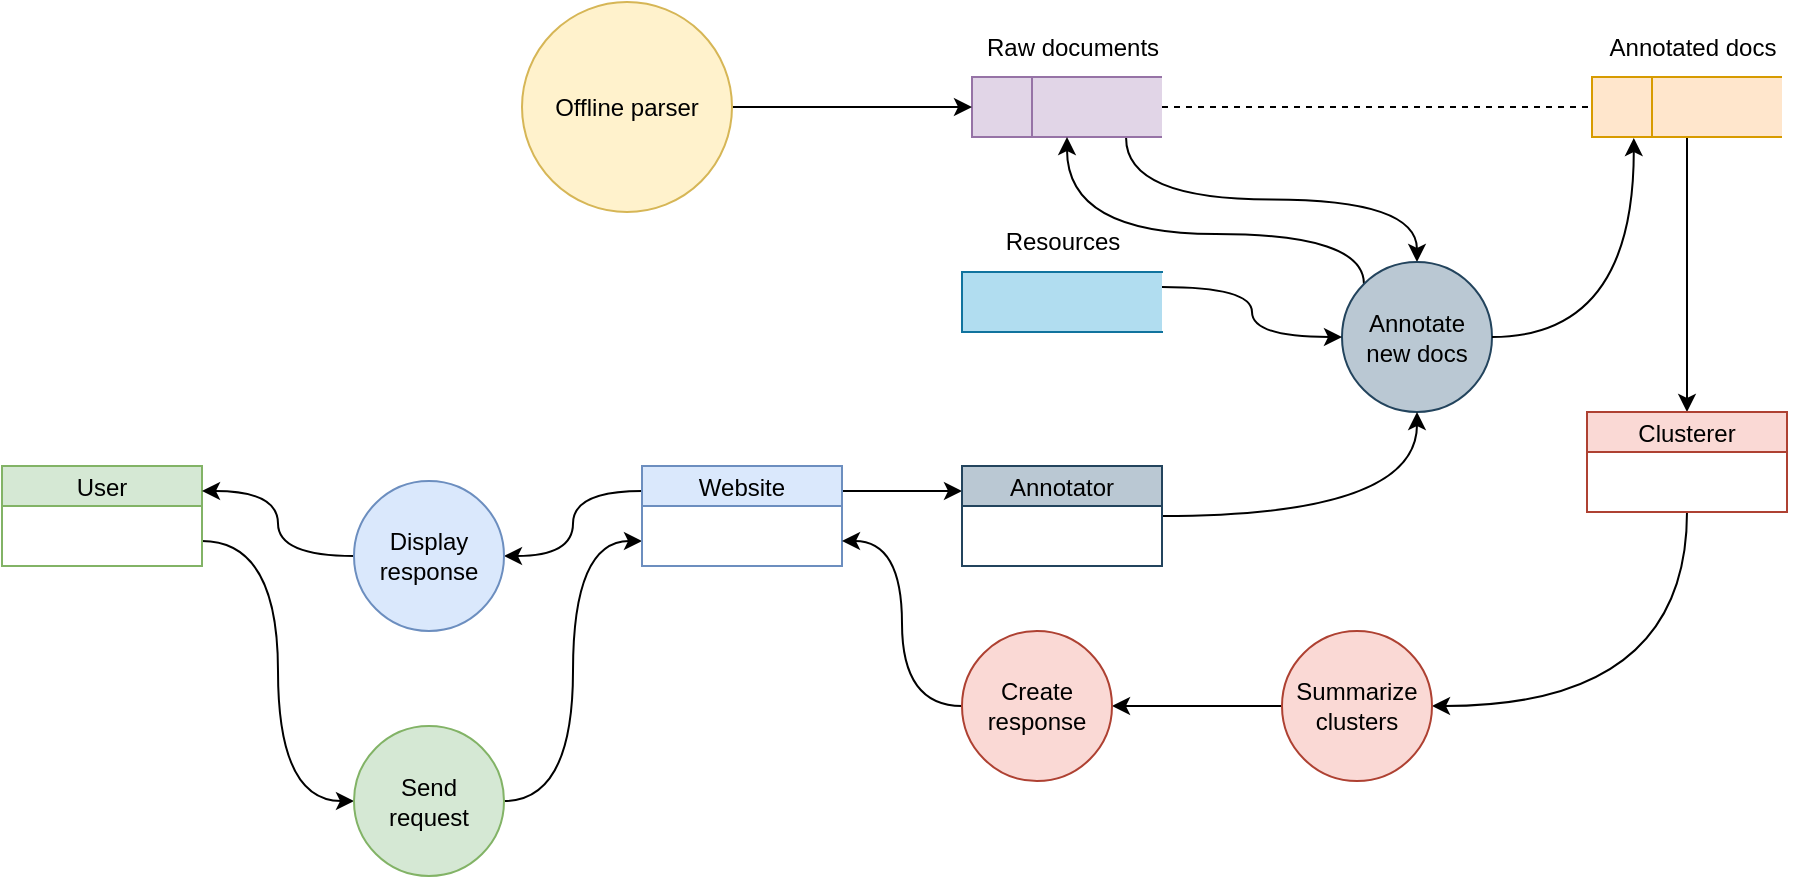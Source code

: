 <mxfile version="24.2.2" type="github">
  <diagram name="Page-1" id="ZlsqcZFTLOjH8oQmTIJ3">
    <mxGraphModel dx="1570" dy="1033" grid="0" gridSize="10" guides="1" tooltips="1" connect="1" arrows="1" fold="1" page="0" pageScale="1" pageWidth="827" pageHeight="1169" math="0" shadow="0">
      <root>
        <mxCell id="0" />
        <mxCell id="1" parent="0" />
        <mxCell id="BAZ7M3TzQ_T2DPc_dyxU-13" style="edgeStyle=orthogonalEdgeStyle;rounded=0;orthogonalLoop=1;jettySize=auto;html=1;exitX=1;exitY=0.75;exitDx=0;exitDy=0;entryX=0;entryY=0.5;entryDx=0;entryDy=0;curved=1;" edge="1" parent="1" source="BAZ7M3TzQ_T2DPc_dyxU-5" target="BAZ7M3TzQ_T2DPc_dyxU-6">
          <mxGeometry relative="1" as="geometry" />
        </mxCell>
        <mxCell id="BAZ7M3TzQ_T2DPc_dyxU-5" value="User" style="swimlane;fontStyle=0;childLayout=stackLayout;horizontal=1;startSize=20;fillColor=#d5e8d4;horizontalStack=0;resizeParent=1;resizeParentMax=0;resizeLast=0;collapsible=0;marginBottom=0;swimlaneFillColor=#ffffff;strokeColor=#82b366;" vertex="1" parent="1">
          <mxGeometry x="40" y="482" width="100" height="50" as="geometry" />
        </mxCell>
        <mxCell id="BAZ7M3TzQ_T2DPc_dyxU-11" style="edgeStyle=orthogonalEdgeStyle;rounded=0;orthogonalLoop=1;jettySize=auto;html=1;exitX=1;exitY=0.5;exitDx=0;exitDy=0;entryX=0;entryY=0.75;entryDx=0;entryDy=0;curved=1;" edge="1" parent="1" source="BAZ7M3TzQ_T2DPc_dyxU-6" target="BAZ7M3TzQ_T2DPc_dyxU-7">
          <mxGeometry relative="1" as="geometry" />
        </mxCell>
        <mxCell id="BAZ7M3TzQ_T2DPc_dyxU-6" value="Send&lt;div&gt;request&lt;/div&gt;" style="shape=ellipse;html=1;dashed=0;whiteSpace=wrap;aspect=fixed;perimeter=ellipsePerimeter;fillColor=#d5e8d4;strokeColor=#82b366;" vertex="1" parent="1">
          <mxGeometry x="216" y="612" width="75" height="75" as="geometry" />
        </mxCell>
        <mxCell id="BAZ7M3TzQ_T2DPc_dyxU-12" style="edgeStyle=orthogonalEdgeStyle;rounded=0;orthogonalLoop=1;jettySize=auto;html=1;exitX=0;exitY=0.25;exitDx=0;exitDy=0;entryX=1;entryY=0.5;entryDx=0;entryDy=0;curved=1;" edge="1" parent="1" source="BAZ7M3TzQ_T2DPc_dyxU-7" target="BAZ7M3TzQ_T2DPc_dyxU-8">
          <mxGeometry relative="1" as="geometry" />
        </mxCell>
        <mxCell id="BAZ7M3TzQ_T2DPc_dyxU-62" style="edgeStyle=orthogonalEdgeStyle;rounded=0;orthogonalLoop=1;jettySize=auto;html=1;exitX=1;exitY=0.25;exitDx=0;exitDy=0;entryX=0;entryY=0.25;entryDx=0;entryDy=0;" edge="1" parent="1" source="BAZ7M3TzQ_T2DPc_dyxU-7" target="BAZ7M3TzQ_T2DPc_dyxU-57">
          <mxGeometry relative="1" as="geometry" />
        </mxCell>
        <mxCell id="BAZ7M3TzQ_T2DPc_dyxU-7" value="Website" style="swimlane;fontStyle=0;childLayout=stackLayout;horizontal=1;startSize=20;fillColor=#dae8fc;horizontalStack=0;resizeParent=1;resizeParentMax=0;resizeLast=0;collapsible=0;marginBottom=0;swimlaneFillColor=#ffffff;strokeColor=#6c8ebf;" vertex="1" parent="1">
          <mxGeometry x="360" y="482" width="100" height="50" as="geometry" />
        </mxCell>
        <mxCell id="BAZ7M3TzQ_T2DPc_dyxU-14" style="edgeStyle=orthogonalEdgeStyle;rounded=0;orthogonalLoop=1;jettySize=auto;html=1;exitX=0;exitY=0.5;exitDx=0;exitDy=0;entryX=1;entryY=0.25;entryDx=0;entryDy=0;curved=1;" edge="1" parent="1" source="BAZ7M3TzQ_T2DPc_dyxU-8" target="BAZ7M3TzQ_T2DPc_dyxU-5">
          <mxGeometry relative="1" as="geometry" />
        </mxCell>
        <mxCell id="BAZ7M3TzQ_T2DPc_dyxU-8" value="Display response" style="shape=ellipse;html=1;dashed=0;whiteSpace=wrap;aspect=fixed;perimeter=ellipsePerimeter;fillColor=#dae8fc;strokeColor=#6c8ebf;" vertex="1" parent="1">
          <mxGeometry x="216" y="489.5" width="75" height="75" as="geometry" />
        </mxCell>
        <mxCell id="BAZ7M3TzQ_T2DPc_dyxU-27" style="edgeStyle=orthogonalEdgeStyle;rounded=0;orthogonalLoop=1;jettySize=auto;html=1;exitX=1;exitY=0.5;exitDx=0;exitDy=0;entryX=0;entryY=0.5;entryDx=0;entryDy=0;dashed=1;endArrow=none;endFill=0;" edge="1" parent="1" source="BAZ7M3TzQ_T2DPc_dyxU-16" target="BAZ7M3TzQ_T2DPc_dyxU-24">
          <mxGeometry relative="1" as="geometry" />
        </mxCell>
        <mxCell id="BAZ7M3TzQ_T2DPc_dyxU-64" style="edgeStyle=orthogonalEdgeStyle;rounded=0;orthogonalLoop=1;jettySize=auto;html=1;exitX=0.811;exitY=1.017;exitDx=0;exitDy=0;curved=1;exitPerimeter=0;" edge="1" parent="1" source="BAZ7M3TzQ_T2DPc_dyxU-16" target="BAZ7M3TzQ_T2DPc_dyxU-19">
          <mxGeometry relative="1" as="geometry" />
        </mxCell>
        <mxCell id="BAZ7M3TzQ_T2DPc_dyxU-16" value="" style="html=1;dashed=0;whiteSpace=wrap;shape=mxgraph.dfd.dataStoreID;align=left;spacingLeft=3;points=[[0,0],[0.5,0],[1,0],[0,0.5],[1,0.5],[0,1],[0.5,1],[1,1]];fillColor=#e1d5e7;strokeColor=#9673a6;" vertex="1" parent="1">
          <mxGeometry x="525" y="287.5" width="95" height="30" as="geometry" />
        </mxCell>
        <mxCell id="BAZ7M3TzQ_T2DPc_dyxU-17" value="Raw documents" style="text;html=1;align=center;verticalAlign=middle;resizable=0;points=[];autosize=1;strokeColor=none;fillColor=none;" vertex="1" parent="1">
          <mxGeometry x="520" y="257.5" width="110" height="30" as="geometry" />
        </mxCell>
        <mxCell id="BAZ7M3TzQ_T2DPc_dyxU-65" style="edgeStyle=orthogonalEdgeStyle;rounded=0;orthogonalLoop=1;jettySize=auto;html=1;exitX=0;exitY=0;exitDx=0;exitDy=0;entryX=0.5;entryY=1;entryDx=0;entryDy=0;curved=1;" edge="1" parent="1" source="BAZ7M3TzQ_T2DPc_dyxU-19" target="BAZ7M3TzQ_T2DPc_dyxU-16">
          <mxGeometry relative="1" as="geometry">
            <Array as="points">
              <mxPoint x="721" y="366" />
              <mxPoint x="573" y="366" />
            </Array>
          </mxGeometry>
        </mxCell>
        <mxCell id="BAZ7M3TzQ_T2DPc_dyxU-19" value="Annotate&lt;div&gt;new docs&lt;/div&gt;" style="shape=ellipse;html=1;dashed=0;whiteSpace=wrap;aspect=fixed;perimeter=ellipsePerimeter;fillColor=#bac8d3;strokeColor=#23445d;" vertex="1" parent="1">
          <mxGeometry x="710" y="380" width="75" height="75" as="geometry" />
        </mxCell>
        <mxCell id="BAZ7M3TzQ_T2DPc_dyxU-49" style="edgeStyle=orthogonalEdgeStyle;rounded=0;orthogonalLoop=1;jettySize=auto;html=1;exitX=0.5;exitY=1;exitDx=0;exitDy=0;entryX=0.5;entryY=0;entryDx=0;entryDy=0;curved=1;" edge="1" parent="1" source="BAZ7M3TzQ_T2DPc_dyxU-24" target="BAZ7M3TzQ_T2DPc_dyxU-48">
          <mxGeometry relative="1" as="geometry" />
        </mxCell>
        <mxCell id="BAZ7M3TzQ_T2DPc_dyxU-24" value="" style="html=1;dashed=0;whiteSpace=wrap;shape=mxgraph.dfd.dataStoreID;align=left;spacingLeft=3;points=[[0,0],[0.5,0],[1,0],[0,0.5],[1,0.5],[0,1],[0.5,1],[1,1]];fillColor=#ffe6cc;strokeColor=#d79b00;" vertex="1" parent="1">
          <mxGeometry x="835" y="287.5" width="95" height="30" as="geometry" />
        </mxCell>
        <mxCell id="BAZ7M3TzQ_T2DPc_dyxU-28" value="Annotated docs" style="text;html=1;align=center;verticalAlign=middle;resizable=0;points=[];autosize=1;strokeColor=none;fillColor=none;" vertex="1" parent="1">
          <mxGeometry x="830" y="257.5" width="110" height="30" as="geometry" />
        </mxCell>
        <mxCell id="BAZ7M3TzQ_T2DPc_dyxU-32" style="edgeStyle=orthogonalEdgeStyle;rounded=0;orthogonalLoop=1;jettySize=auto;html=1;exitX=1;exitY=0.5;exitDx=0;exitDy=0;entryX=0;entryY=0.5;entryDx=0;entryDy=0;" edge="1" parent="1" source="BAZ7M3TzQ_T2DPc_dyxU-31" target="BAZ7M3TzQ_T2DPc_dyxU-16">
          <mxGeometry relative="1" as="geometry" />
        </mxCell>
        <mxCell id="BAZ7M3TzQ_T2DPc_dyxU-31" value="Offline parser" style="shape=ellipse;html=1;dashed=0;whiteSpace=wrap;aspect=fixed;perimeter=ellipsePerimeter;fillColor=#fff2cc;strokeColor=#d6b656;" vertex="1" parent="1">
          <mxGeometry x="300" y="250" width="105" height="105" as="geometry" />
        </mxCell>
        <mxCell id="BAZ7M3TzQ_T2DPc_dyxU-37" style="edgeStyle=orthogonalEdgeStyle;rounded=0;orthogonalLoop=1;jettySize=auto;html=1;exitX=1;exitY=0.25;exitDx=0;exitDy=0;entryX=0;entryY=0.5;entryDx=0;entryDy=0;curved=1;" edge="1" parent="1" source="BAZ7M3TzQ_T2DPc_dyxU-34" target="BAZ7M3TzQ_T2DPc_dyxU-19">
          <mxGeometry relative="1" as="geometry" />
        </mxCell>
        <mxCell id="BAZ7M3TzQ_T2DPc_dyxU-34" value="" style="html=1;dashed=0;whiteSpace=wrap;shape=partialRectangle;right=0;fillColor=#b1ddf0;strokeColor=#10739e;" vertex="1" parent="1">
          <mxGeometry x="520" y="385" width="100" height="30" as="geometry" />
        </mxCell>
        <mxCell id="BAZ7M3TzQ_T2DPc_dyxU-35" value="Resources" style="text;html=1;align=center;verticalAlign=middle;resizable=0;points=[];autosize=1;strokeColor=none;fillColor=none;" vertex="1" parent="1">
          <mxGeometry x="530" y="355" width="80" height="30" as="geometry" />
        </mxCell>
        <mxCell id="BAZ7M3TzQ_T2DPc_dyxU-39" style="edgeStyle=orthogonalEdgeStyle;rounded=0;orthogonalLoop=1;jettySize=auto;html=1;exitX=1;exitY=0.5;exitDx=0;exitDy=0;entryX=0.22;entryY=1.017;entryDx=0;entryDy=0;entryPerimeter=0;curved=1;" edge="1" parent="1" source="BAZ7M3TzQ_T2DPc_dyxU-19" target="BAZ7M3TzQ_T2DPc_dyxU-24">
          <mxGeometry relative="1" as="geometry" />
        </mxCell>
        <mxCell id="BAZ7M3TzQ_T2DPc_dyxU-51" style="edgeStyle=orthogonalEdgeStyle;rounded=0;orthogonalLoop=1;jettySize=auto;html=1;exitX=0.5;exitY=1;exitDx=0;exitDy=0;entryX=1;entryY=0.5;entryDx=0;entryDy=0;curved=1;" edge="1" parent="1" source="BAZ7M3TzQ_T2DPc_dyxU-48" target="BAZ7M3TzQ_T2DPc_dyxU-50">
          <mxGeometry relative="1" as="geometry" />
        </mxCell>
        <mxCell id="BAZ7M3TzQ_T2DPc_dyxU-48" value="Clusterer" style="swimlane;fontStyle=0;childLayout=stackLayout;horizontal=1;startSize=20;fillColor=#fad9d5;horizontalStack=0;resizeParent=1;resizeParentMax=0;resizeLast=0;collapsible=0;marginBottom=0;swimlaneFillColor=#ffffff;strokeColor=#ae4132;" vertex="1" parent="1">
          <mxGeometry x="832.5" y="455" width="100" height="50" as="geometry" />
        </mxCell>
        <mxCell id="BAZ7M3TzQ_T2DPc_dyxU-61" style="edgeStyle=orthogonalEdgeStyle;rounded=0;orthogonalLoop=1;jettySize=auto;html=1;exitX=0;exitY=0.5;exitDx=0;exitDy=0;entryX=1;entryY=0.5;entryDx=0;entryDy=0;" edge="1" parent="1" source="BAZ7M3TzQ_T2DPc_dyxU-50" target="BAZ7M3TzQ_T2DPc_dyxU-60">
          <mxGeometry relative="1" as="geometry" />
        </mxCell>
        <mxCell id="BAZ7M3TzQ_T2DPc_dyxU-50" value="Summarize clusters" style="shape=ellipse;html=1;dashed=0;whiteSpace=wrap;aspect=fixed;perimeter=ellipsePerimeter;fillColor=#fad9d5;strokeColor=#ae4132;" vertex="1" parent="1">
          <mxGeometry x="680" y="564.5" width="75" height="75" as="geometry" />
        </mxCell>
        <mxCell id="BAZ7M3TzQ_T2DPc_dyxU-59" style="edgeStyle=orthogonalEdgeStyle;rounded=0;orthogonalLoop=1;jettySize=auto;html=1;exitX=1;exitY=0.5;exitDx=0;exitDy=0;entryX=0.5;entryY=1;entryDx=0;entryDy=0;curved=1;" edge="1" parent="1" source="BAZ7M3TzQ_T2DPc_dyxU-57" target="BAZ7M3TzQ_T2DPc_dyxU-19">
          <mxGeometry relative="1" as="geometry" />
        </mxCell>
        <mxCell id="BAZ7M3TzQ_T2DPc_dyxU-57" value="Annotator" style="swimlane;fontStyle=0;childLayout=stackLayout;horizontal=1;startSize=20;fillColor=#bac8d3;horizontalStack=0;resizeParent=1;resizeParentMax=0;resizeLast=0;collapsible=0;marginBottom=0;swimlaneFillColor=#ffffff;strokeColor=#23445d;" vertex="1" parent="1">
          <mxGeometry x="520" y="482" width="100" height="50" as="geometry" />
        </mxCell>
        <mxCell id="BAZ7M3TzQ_T2DPc_dyxU-63" style="edgeStyle=orthogonalEdgeStyle;rounded=0;orthogonalLoop=1;jettySize=auto;html=1;exitX=0;exitY=0.5;exitDx=0;exitDy=0;entryX=1;entryY=0.75;entryDx=0;entryDy=0;curved=1;" edge="1" parent="1" source="BAZ7M3TzQ_T2DPc_dyxU-60" target="BAZ7M3TzQ_T2DPc_dyxU-7">
          <mxGeometry relative="1" as="geometry" />
        </mxCell>
        <mxCell id="BAZ7M3TzQ_T2DPc_dyxU-60" value="Create response" style="shape=ellipse;html=1;dashed=0;whiteSpace=wrap;aspect=fixed;perimeter=ellipsePerimeter;fillColor=#fad9d5;strokeColor=#ae4132;" vertex="1" parent="1">
          <mxGeometry x="520" y="564.5" width="75" height="75" as="geometry" />
        </mxCell>
      </root>
    </mxGraphModel>
  </diagram>
</mxfile>
